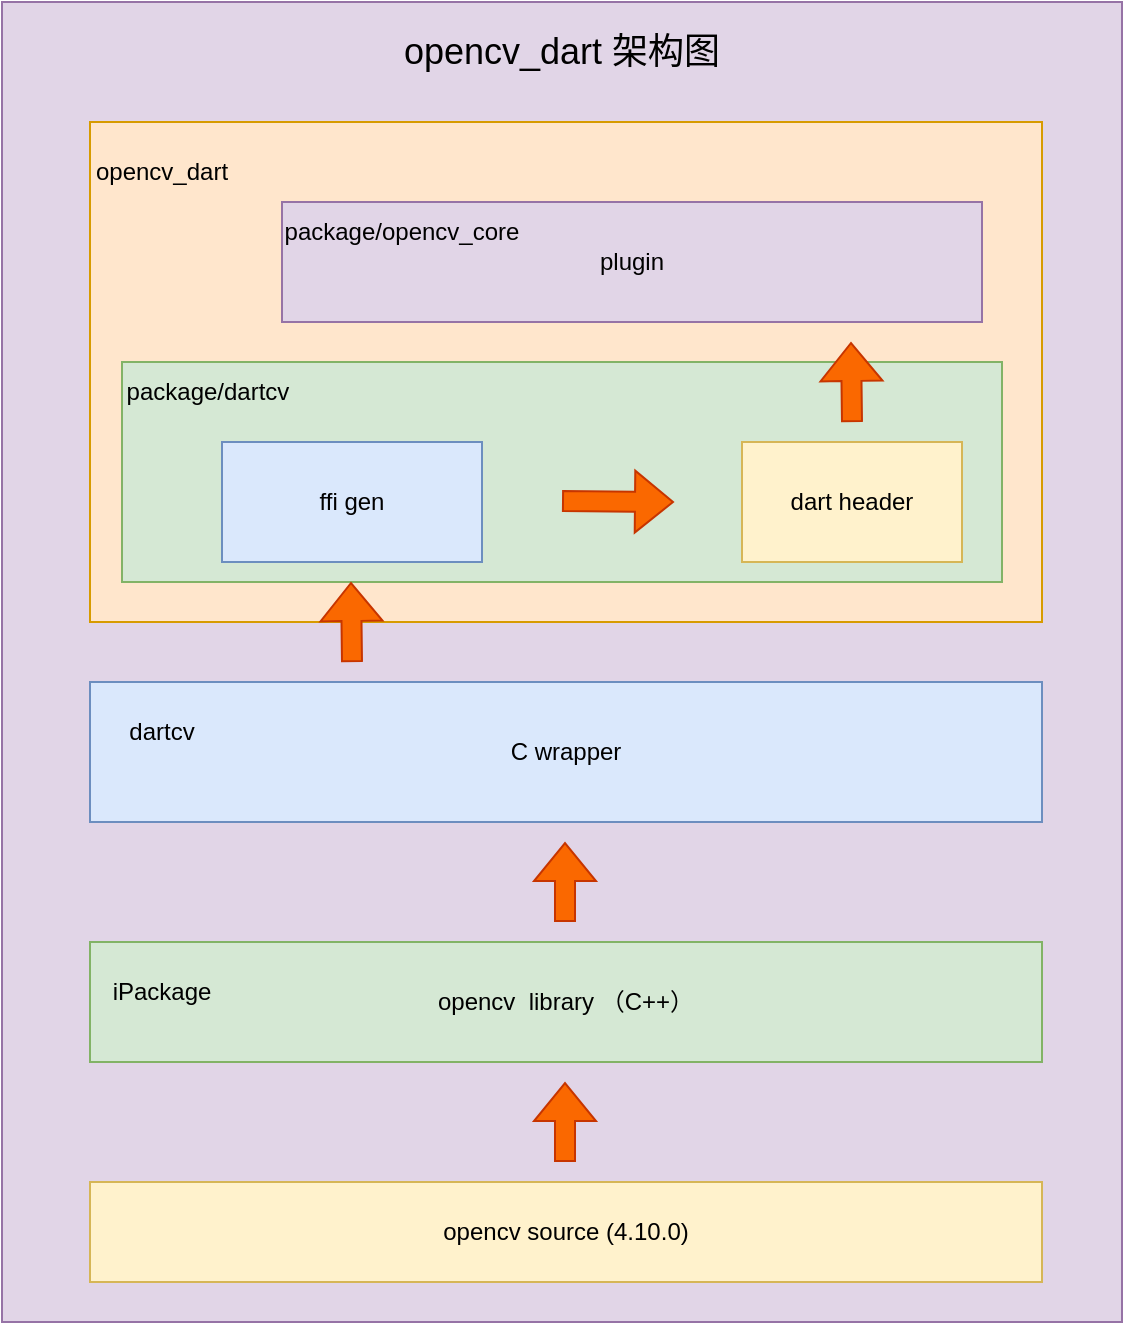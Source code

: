 <mxfile version="24.8.3">
  <diagram name="第 1 页" id="EseUnGY-6J-ABf6bvjVW">
    <mxGraphModel dx="1420" dy="708" grid="1" gridSize="10" guides="1" tooltips="1" connect="1" arrows="1" fold="1" page="1" pageScale="1" pageWidth="827" pageHeight="1169" math="0" shadow="0">
      <root>
        <mxCell id="0" />
        <mxCell id="1" parent="0" />
        <mxCell id="tuDZl8vK2CCYppVsquxk-22" value="" style="rounded=0;whiteSpace=wrap;html=1;fillColor=#e1d5e7;strokeColor=#9673a6;" vertex="1" parent="1">
          <mxGeometry x="180" y="30" width="560" height="660" as="geometry" />
        </mxCell>
        <mxCell id="tuDZl8vK2CCYppVsquxk-14" value="" style="rounded=0;whiteSpace=wrap;html=1;fillColor=#ffe6cc;strokeColor=#d79b00;" vertex="1" parent="1">
          <mxGeometry x="224" y="90" width="476" height="250" as="geometry" />
        </mxCell>
        <mxCell id="tuDZl8vK2CCYppVsquxk-17" value="" style="rounded=0;whiteSpace=wrap;html=1;fillColor=#d5e8d4;strokeColor=#82b366;" vertex="1" parent="1">
          <mxGeometry x="240" y="210" width="440" height="110" as="geometry" />
        </mxCell>
        <mxCell id="tuDZl8vK2CCYppVsquxk-1" value="opencv&amp;nbsp; library （C++）" style="rounded=0;whiteSpace=wrap;html=1;fillColor=#d5e8d4;strokeColor=#82b366;" vertex="1" parent="1">
          <mxGeometry x="224" y="500" width="476" height="60" as="geometry" />
        </mxCell>
        <mxCell id="tuDZl8vK2CCYppVsquxk-2" value="C wrapper" style="rounded=0;whiteSpace=wrap;html=1;fillColor=#dae8fc;strokeColor=#6c8ebf;" vertex="1" parent="1">
          <mxGeometry x="224" y="370" width="476" height="70" as="geometry" />
        </mxCell>
        <mxCell id="tuDZl8vK2CCYppVsquxk-3" value="ffi gen" style="rounded=0;whiteSpace=wrap;html=1;fillColor=#dae8fc;strokeColor=#6c8ebf;" vertex="1" parent="1">
          <mxGeometry x="290" y="250" width="130" height="60" as="geometry" />
        </mxCell>
        <mxCell id="tuDZl8vK2CCYppVsquxk-4" value="dart header" style="rounded=0;whiteSpace=wrap;html=1;fillColor=#fff2cc;strokeColor=#d6b656;" vertex="1" parent="1">
          <mxGeometry x="550" y="250" width="110" height="60" as="geometry" />
        </mxCell>
        <mxCell id="tuDZl8vK2CCYppVsquxk-5" value="plugin" style="rounded=0;whiteSpace=wrap;html=1;fillColor=#e1d5e7;strokeColor=#9673a6;" vertex="1" parent="1">
          <mxGeometry x="320" y="130" width="350" height="60" as="geometry" />
        </mxCell>
        <mxCell id="tuDZl8vK2CCYppVsquxk-6" value="" style="shape=flexArrow;endArrow=classic;html=1;rounded=0;fillColor=#fa6800;strokeColor=#C73500;" edge="1" parent="1">
          <mxGeometry width="50" height="50" relative="1" as="geometry">
            <mxPoint x="355" y="360" as="sourcePoint" />
            <mxPoint x="354.5" y="320" as="targetPoint" />
          </mxGeometry>
        </mxCell>
        <mxCell id="tuDZl8vK2CCYppVsquxk-7" value="" style="shape=flexArrow;endArrow=classic;html=1;rounded=0;fillColor=#fa6800;strokeColor=#C73500;" edge="1" parent="1">
          <mxGeometry width="50" height="50" relative="1" as="geometry">
            <mxPoint x="460" y="279.5" as="sourcePoint" />
            <mxPoint x="516" y="280" as="targetPoint" />
          </mxGeometry>
        </mxCell>
        <mxCell id="tuDZl8vK2CCYppVsquxk-9" value="" style="shape=flexArrow;endArrow=classic;html=1;rounded=0;fillColor=#fa6800;strokeColor=#C73500;" edge="1" parent="1">
          <mxGeometry width="50" height="50" relative="1" as="geometry">
            <mxPoint x="605" y="240" as="sourcePoint" />
            <mxPoint x="604.5" y="200" as="targetPoint" />
          </mxGeometry>
        </mxCell>
        <mxCell id="tuDZl8vK2CCYppVsquxk-8" value="" style="shape=flexArrow;endArrow=classic;html=1;rounded=0;fillColor=#fa6800;strokeColor=#C73500;" edge="1" parent="1">
          <mxGeometry width="50" height="50" relative="1" as="geometry">
            <mxPoint x="461.5" y="490" as="sourcePoint" />
            <mxPoint x="461.5" y="450" as="targetPoint" />
          </mxGeometry>
        </mxCell>
        <mxCell id="tuDZl8vK2CCYppVsquxk-12" value="iPackage" style="text;html=1;align=center;verticalAlign=middle;whiteSpace=wrap;rounded=0;" vertex="1" parent="1">
          <mxGeometry x="230" y="510" width="60" height="30" as="geometry" />
        </mxCell>
        <mxCell id="tuDZl8vK2CCYppVsquxk-13" value="dartcv" style="text;html=1;align=center;verticalAlign=middle;whiteSpace=wrap;rounded=0;" vertex="1" parent="1">
          <mxGeometry x="230" y="380" width="60" height="30" as="geometry" />
        </mxCell>
        <mxCell id="tuDZl8vK2CCYppVsquxk-16" value="opencv_dart" style="text;html=1;align=center;verticalAlign=middle;whiteSpace=wrap;rounded=0;" vertex="1" parent="1">
          <mxGeometry x="230" y="100" width="60" height="30" as="geometry" />
        </mxCell>
        <mxCell id="tuDZl8vK2CCYppVsquxk-18" value="package/opencv_core" style="text;html=1;align=center;verticalAlign=middle;whiteSpace=wrap;rounded=0;" vertex="1" parent="1">
          <mxGeometry x="320" y="130" width="120" height="30" as="geometry" />
        </mxCell>
        <mxCell id="tuDZl8vK2CCYppVsquxk-19" value="package/dartcv" style="text;html=1;align=center;verticalAlign=middle;whiteSpace=wrap;rounded=0;" vertex="1" parent="1">
          <mxGeometry x="240" y="210" width="86" height="30" as="geometry" />
        </mxCell>
        <mxCell id="tuDZl8vK2CCYppVsquxk-20" value="opencv source (4.10.0)" style="rounded=0;whiteSpace=wrap;html=1;fillColor=#fff2cc;strokeColor=#d6b656;" vertex="1" parent="1">
          <mxGeometry x="224" y="620" width="476" height="50" as="geometry" />
        </mxCell>
        <mxCell id="tuDZl8vK2CCYppVsquxk-21" value="" style="shape=flexArrow;endArrow=classic;html=1;rounded=0;fillColor=#fa6800;strokeColor=#C73500;" edge="1" parent="1">
          <mxGeometry width="50" height="50" relative="1" as="geometry">
            <mxPoint x="461.5" y="610" as="sourcePoint" />
            <mxPoint x="461.5" y="570" as="targetPoint" />
          </mxGeometry>
        </mxCell>
        <mxCell id="tuDZl8vK2CCYppVsquxk-23" value="opencv_dart 架构图" style="text;html=1;align=center;verticalAlign=middle;whiteSpace=wrap;rounded=0;fontSize=18;" vertex="1" parent="1">
          <mxGeometry x="350" y="40" width="220" height="30" as="geometry" />
        </mxCell>
      </root>
    </mxGraphModel>
  </diagram>
</mxfile>
